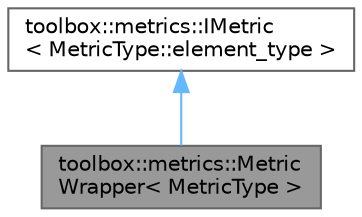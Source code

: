 digraph "toolbox::metrics::MetricWrapper&lt; MetricType &gt;"
{
 // LATEX_PDF_SIZE
  bgcolor="transparent";
  edge [fontname=Helvetica,fontsize=10,labelfontname=Helvetica,labelfontsize=10];
  node [fontname=Helvetica,fontsize=10,shape=box,height=0.2,width=0.4];
  Node1 [id="Node000001",label="toolbox::metrics::Metric\lWrapper\< MetricType \>",height=0.2,width=0.4,color="gray40", fillcolor="grey60", style="filled", fontcolor="black",tooltip=" "];
  Node2 -> Node1 [id="edge1_Node000001_Node000002",dir="back",color="steelblue1",style="solid",tooltip=" "];
  Node2 [id="Node000002",label="toolbox::metrics::IMetric\l\< MetricType::element_type \>",height=0.2,width=0.4,color="gray40", fillcolor="white", style="filled",URL="$classtoolbox_1_1metrics_1_1_i_metric.html",tooltip=" "];
}
